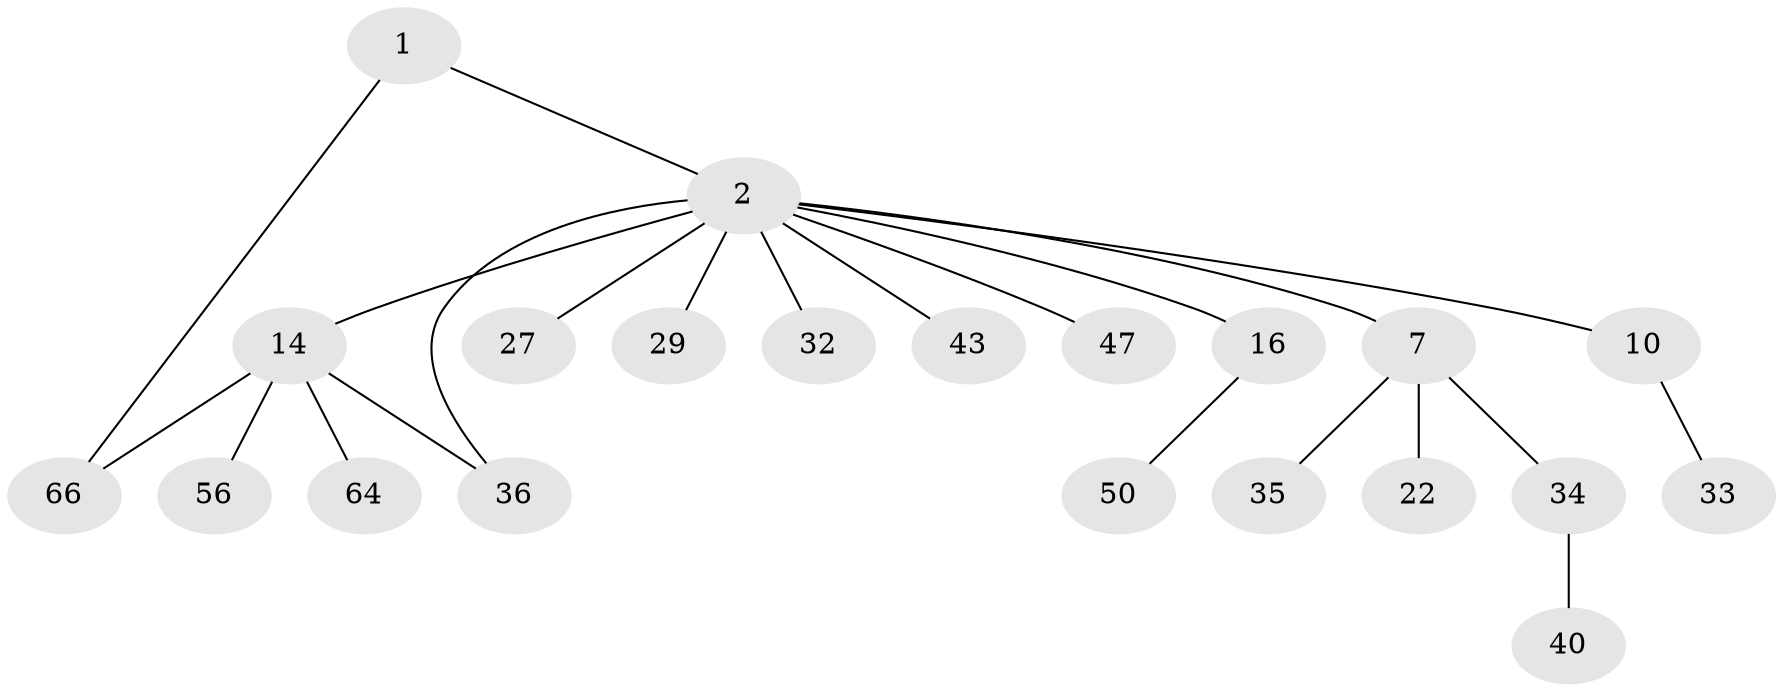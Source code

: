 // original degree distribution, {2: 0.3, 9: 0.014285714285714285, 5: 0.02857142857142857, 3: 0.11428571428571428, 4: 0.1, 1: 0.44285714285714284}
// Generated by graph-tools (version 1.1) at 2025/17/03/04/25 18:17:04]
// undirected, 21 vertices, 22 edges
graph export_dot {
graph [start="1"]
  node [color=gray90,style=filled];
  1 [super="+8"];
  2 [super="+48+57+13+4+3+30+17"];
  7 [super="+9+11+49"];
  10 [super="+65+19+18"];
  14 [super="+21+60+38"];
  16 [super="+25"];
  22 [super="+55+54"];
  27 [super="+69"];
  29 [super="+42"];
  32;
  33;
  34 [super="+37"];
  35 [super="+52"];
  36 [super="+58+46+41"];
  40;
  43;
  47 [super="+68"];
  50;
  56;
  64;
  66;
  1 -- 2;
  1 -- 66;
  2 -- 10;
  2 -- 14 [weight=2];
  2 -- 32;
  2 -- 27;
  2 -- 29;
  2 -- 43;
  2 -- 47;
  2 -- 16;
  2 -- 36;
  2 -- 7;
  7 -- 22;
  7 -- 34;
  7 -- 35;
  10 -- 33;
  14 -- 64;
  14 -- 36;
  14 -- 56;
  14 -- 66;
  16 -- 50;
  34 -- 40;
}
